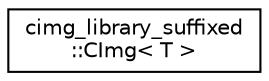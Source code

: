 digraph "Graphical Class Hierarchy"
{
  edge [fontname="Helvetica",fontsize="10",labelfontname="Helvetica",labelfontsize="10"];
  node [fontname="Helvetica",fontsize="10",shape=record];
  rankdir="LR";
  Node0 [label="cimg_library_suffixed\l::CImg\< T \>",height=0.2,width=0.4,color="black", fillcolor="white", style="filled",URL="$structcimg__library__suffixed_1_1_c_img.html",tooltip="Class representing an image (up to 4 dimensions wide), each pixel being of type T. "];
}
